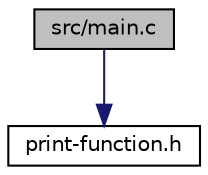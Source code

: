 digraph "src/main.c"
{
 // LATEX_PDF_SIZE
  edge [fontname="Helvetica",fontsize="10",labelfontname="Helvetica",labelfontsize="10"];
  node [fontname="Helvetica",fontsize="10",shape=record];
  Node1 [label="src/main.c",height=0.2,width=0.4,color="black", fillcolor="grey75", style="filled", fontcolor="black",tooltip="ISTO É UMA BREVE DESCRIÇÃO."];
  Node1 -> Node2 [color="midnightblue",fontsize="10",style="solid",fontname="Helvetica"];
  Node2 [label="print-function.h",height=0.2,width=0.4,color="black", fillcolor="white", style="filled",URL="$print-function_8h_source.html",tooltip=" "];
}
